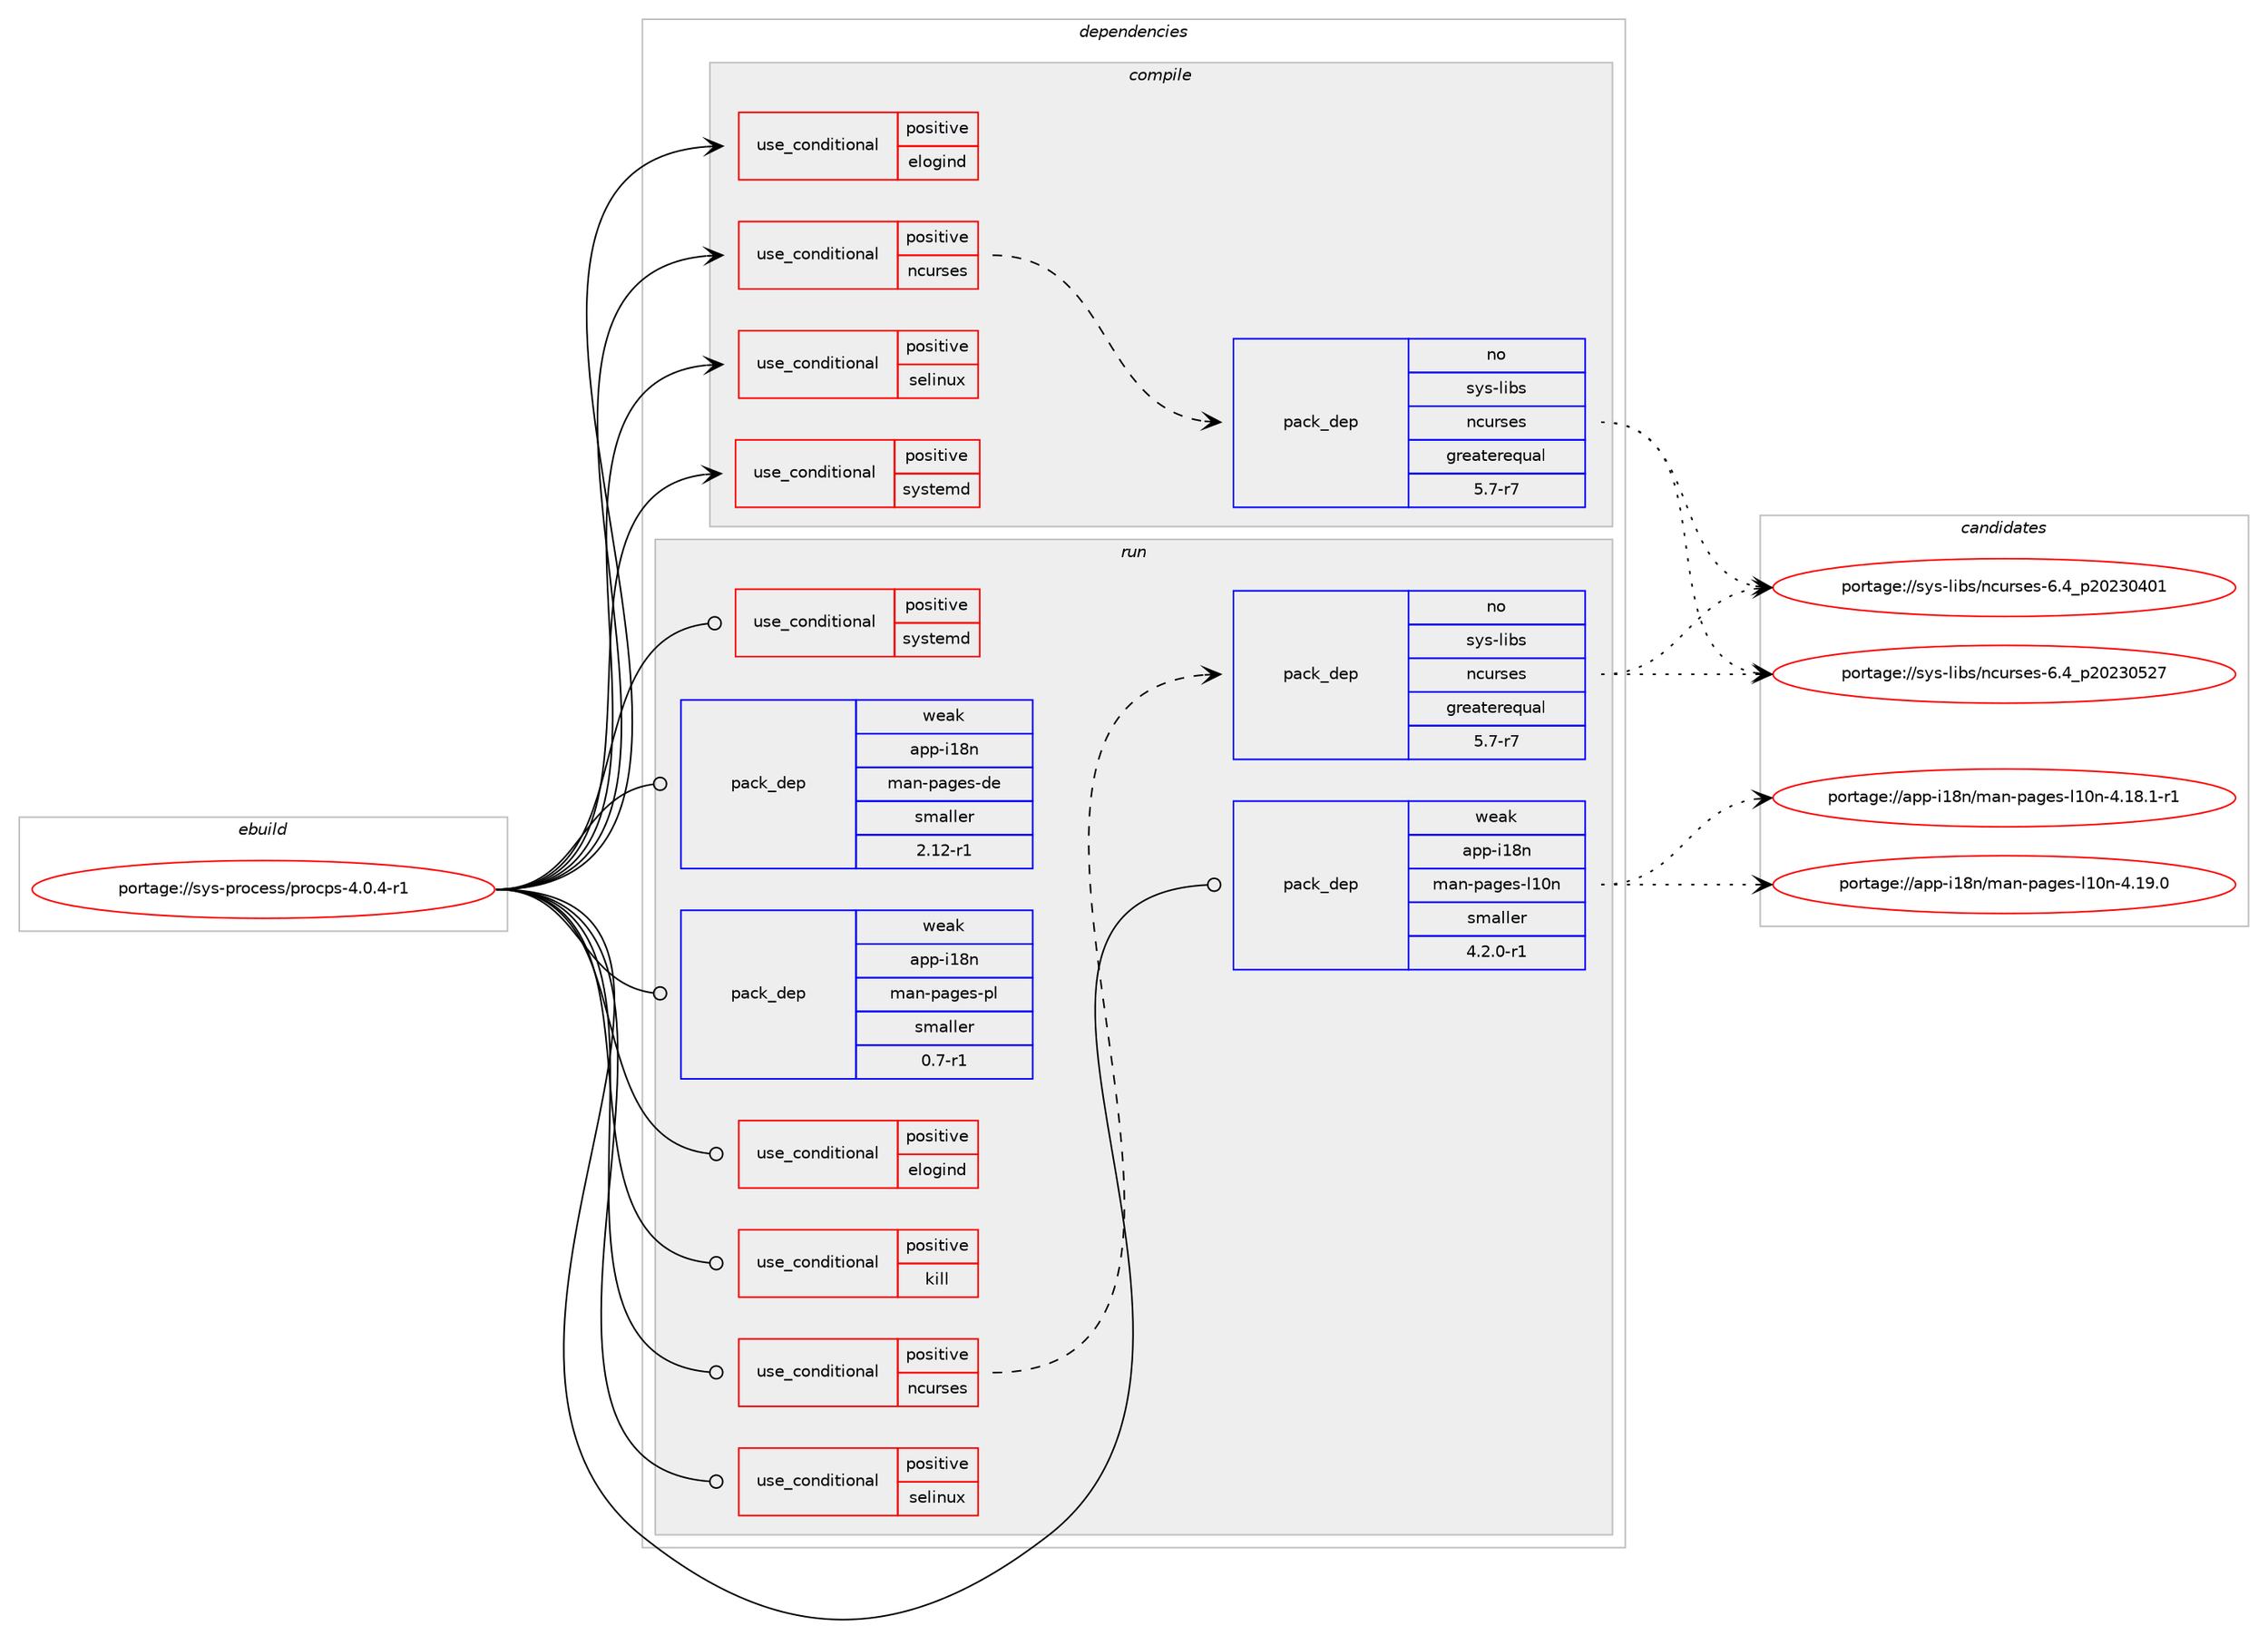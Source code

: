 digraph prolog {

# *************
# Graph options
# *************

newrank=true;
concentrate=true;
compound=true;
graph [rankdir=LR,fontname=Helvetica,fontsize=10,ranksep=1.5];#, ranksep=2.5, nodesep=0.2];
edge  [arrowhead=vee];
node  [fontname=Helvetica,fontsize=10];

# **********
# The ebuild
# **********

subgraph cluster_leftcol {
color=gray;
rank=same;
label=<<i>ebuild</i>>;
id [label="portage://sys-process/procps-4.0.4-r1", color=red, width=4, href="../sys-process/procps-4.0.4-r1.svg"];
}

# ****************
# The dependencies
# ****************

subgraph cluster_midcol {
color=gray;
label=<<i>dependencies</i>>;
subgraph cluster_compile {
fillcolor="#eeeeee";
style=filled;
label=<<i>compile</i>>;
subgraph cond3527 {
dependency5512 [label=<<TABLE BORDER="0" CELLBORDER="1" CELLSPACING="0" CELLPADDING="4"><TR><TD ROWSPAN="3" CELLPADDING="10">use_conditional</TD></TR><TR><TD>positive</TD></TR><TR><TD>elogind</TD></TR></TABLE>>, shape=none, color=red];
# *** BEGIN UNKNOWN DEPENDENCY TYPE (TODO) ***
# dependency5512 -> package_dependency(portage://sys-process/procps-4.0.4-r1,install,no,sys-auth,elogind,none,[,,],[],[])
# *** END UNKNOWN DEPENDENCY TYPE (TODO) ***

}
id:e -> dependency5512:w [weight=20,style="solid",arrowhead="vee"];
subgraph cond3528 {
dependency5513 [label=<<TABLE BORDER="0" CELLBORDER="1" CELLSPACING="0" CELLPADDING="4"><TR><TD ROWSPAN="3" CELLPADDING="10">use_conditional</TD></TR><TR><TD>positive</TD></TR><TR><TD>ncurses</TD></TR></TABLE>>, shape=none, color=red];
subgraph pack1914 {
dependency5514 [label=<<TABLE BORDER="0" CELLBORDER="1" CELLSPACING="0" CELLPADDING="4" WIDTH="220"><TR><TD ROWSPAN="6" CELLPADDING="30">pack_dep</TD></TR><TR><TD WIDTH="110">no</TD></TR><TR><TD>sys-libs</TD></TR><TR><TD>ncurses</TD></TR><TR><TD>greaterequal</TD></TR><TR><TD>5.7-r7</TD></TR></TABLE>>, shape=none, color=blue];
}
dependency5513:e -> dependency5514:w [weight=20,style="dashed",arrowhead="vee"];
}
id:e -> dependency5513:w [weight=20,style="solid",arrowhead="vee"];
subgraph cond3529 {
dependency5515 [label=<<TABLE BORDER="0" CELLBORDER="1" CELLSPACING="0" CELLPADDING="4"><TR><TD ROWSPAN="3" CELLPADDING="10">use_conditional</TD></TR><TR><TD>positive</TD></TR><TR><TD>selinux</TD></TR></TABLE>>, shape=none, color=red];
# *** BEGIN UNKNOWN DEPENDENCY TYPE (TODO) ***
# dependency5515 -> package_dependency(portage://sys-process/procps-4.0.4-r1,install,no,sys-libs,libselinux,none,[,,],[],[use(optenable(abi_x86_32),negative),use(optenable(abi_x86_64),negative),use(optenable(abi_x86_x32),negative),use(optenable(abi_mips_n32),negative),use(optenable(abi_mips_n64),negative),use(optenable(abi_mips_o32),negative),use(optenable(abi_s390_32),negative),use(optenable(abi_s390_64),negative)])
# *** END UNKNOWN DEPENDENCY TYPE (TODO) ***

}
id:e -> dependency5515:w [weight=20,style="solid",arrowhead="vee"];
subgraph cond3530 {
dependency5516 [label=<<TABLE BORDER="0" CELLBORDER="1" CELLSPACING="0" CELLPADDING="4"><TR><TD ROWSPAN="3" CELLPADDING="10">use_conditional</TD></TR><TR><TD>positive</TD></TR><TR><TD>systemd</TD></TR></TABLE>>, shape=none, color=red];
# *** BEGIN UNKNOWN DEPENDENCY TYPE (TODO) ***
# dependency5516 -> package_dependency(portage://sys-process/procps-4.0.4-r1,install,no,sys-apps,systemd,none,[,,],[],[use(optenable(abi_x86_32),negative),use(optenable(abi_x86_64),negative),use(optenable(abi_x86_x32),negative),use(optenable(abi_mips_n32),negative),use(optenable(abi_mips_n64),negative),use(optenable(abi_mips_o32),negative),use(optenable(abi_s390_32),negative),use(optenable(abi_s390_64),negative)])
# *** END UNKNOWN DEPENDENCY TYPE (TODO) ***

}
id:e -> dependency5516:w [weight=20,style="solid",arrowhead="vee"];
}
subgraph cluster_compileandrun {
fillcolor="#eeeeee";
style=filled;
label=<<i>compile and run</i>>;
}
subgraph cluster_run {
fillcolor="#eeeeee";
style=filled;
label=<<i>run</i>>;
subgraph cond3531 {
dependency5517 [label=<<TABLE BORDER="0" CELLBORDER="1" CELLSPACING="0" CELLPADDING="4"><TR><TD ROWSPAN="3" CELLPADDING="10">use_conditional</TD></TR><TR><TD>positive</TD></TR><TR><TD>elogind</TD></TR></TABLE>>, shape=none, color=red];
# *** BEGIN UNKNOWN DEPENDENCY TYPE (TODO) ***
# dependency5517 -> package_dependency(portage://sys-process/procps-4.0.4-r1,run,no,sys-auth,elogind,none,[,,],[],[])
# *** END UNKNOWN DEPENDENCY TYPE (TODO) ***

}
id:e -> dependency5517:w [weight=20,style="solid",arrowhead="odot"];
subgraph cond3532 {
dependency5518 [label=<<TABLE BORDER="0" CELLBORDER="1" CELLSPACING="0" CELLPADDING="4"><TR><TD ROWSPAN="3" CELLPADDING="10">use_conditional</TD></TR><TR><TD>positive</TD></TR><TR><TD>kill</TD></TR></TABLE>>, shape=none, color=red];
# *** BEGIN UNKNOWN DEPENDENCY TYPE (TODO) ***
# dependency5518 -> package_dependency(portage://sys-process/procps-4.0.4-r1,run,weak,sys-apps,coreutils,none,[,,],[],[use(enable(kill),none)])
# *** END UNKNOWN DEPENDENCY TYPE (TODO) ***

# *** BEGIN UNKNOWN DEPENDENCY TYPE (TODO) ***
# dependency5518 -> package_dependency(portage://sys-process/procps-4.0.4-r1,run,weak,sys-apps,util-linux,none,[,,],[],[use(enable(kill),none)])
# *** END UNKNOWN DEPENDENCY TYPE (TODO) ***

}
id:e -> dependency5518:w [weight=20,style="solid",arrowhead="odot"];
subgraph cond3533 {
dependency5519 [label=<<TABLE BORDER="0" CELLBORDER="1" CELLSPACING="0" CELLPADDING="4"><TR><TD ROWSPAN="3" CELLPADDING="10">use_conditional</TD></TR><TR><TD>positive</TD></TR><TR><TD>ncurses</TD></TR></TABLE>>, shape=none, color=red];
subgraph pack1915 {
dependency5520 [label=<<TABLE BORDER="0" CELLBORDER="1" CELLSPACING="0" CELLPADDING="4" WIDTH="220"><TR><TD ROWSPAN="6" CELLPADDING="30">pack_dep</TD></TR><TR><TD WIDTH="110">no</TD></TR><TR><TD>sys-libs</TD></TR><TR><TD>ncurses</TD></TR><TR><TD>greaterequal</TD></TR><TR><TD>5.7-r7</TD></TR></TABLE>>, shape=none, color=blue];
}
dependency5519:e -> dependency5520:w [weight=20,style="dashed",arrowhead="vee"];
}
id:e -> dependency5519:w [weight=20,style="solid",arrowhead="odot"];
subgraph cond3534 {
dependency5521 [label=<<TABLE BORDER="0" CELLBORDER="1" CELLSPACING="0" CELLPADDING="4"><TR><TD ROWSPAN="3" CELLPADDING="10">use_conditional</TD></TR><TR><TD>positive</TD></TR><TR><TD>selinux</TD></TR></TABLE>>, shape=none, color=red];
# *** BEGIN UNKNOWN DEPENDENCY TYPE (TODO) ***
# dependency5521 -> package_dependency(portage://sys-process/procps-4.0.4-r1,run,no,sys-libs,libselinux,none,[,,],[],[use(optenable(abi_x86_32),negative),use(optenable(abi_x86_64),negative),use(optenable(abi_x86_x32),negative),use(optenable(abi_mips_n32),negative),use(optenable(abi_mips_n64),negative),use(optenable(abi_mips_o32),negative),use(optenable(abi_s390_32),negative),use(optenable(abi_s390_64),negative)])
# *** END UNKNOWN DEPENDENCY TYPE (TODO) ***

}
id:e -> dependency5521:w [weight=20,style="solid",arrowhead="odot"];
subgraph cond3535 {
dependency5522 [label=<<TABLE BORDER="0" CELLBORDER="1" CELLSPACING="0" CELLPADDING="4"><TR><TD ROWSPAN="3" CELLPADDING="10">use_conditional</TD></TR><TR><TD>positive</TD></TR><TR><TD>systemd</TD></TR></TABLE>>, shape=none, color=red];
# *** BEGIN UNKNOWN DEPENDENCY TYPE (TODO) ***
# dependency5522 -> package_dependency(portage://sys-process/procps-4.0.4-r1,run,no,sys-apps,systemd,none,[,,],[],[use(optenable(abi_x86_32),negative),use(optenable(abi_x86_64),negative),use(optenable(abi_x86_x32),negative),use(optenable(abi_mips_n32),negative),use(optenable(abi_mips_n64),negative),use(optenable(abi_mips_o32),negative),use(optenable(abi_s390_32),negative),use(optenable(abi_s390_64),negative)])
# *** END UNKNOWN DEPENDENCY TYPE (TODO) ***

}
id:e -> dependency5522:w [weight=20,style="solid",arrowhead="odot"];
subgraph pack1916 {
dependency5523 [label=<<TABLE BORDER="0" CELLBORDER="1" CELLSPACING="0" CELLPADDING="4" WIDTH="220"><TR><TD ROWSPAN="6" CELLPADDING="30">pack_dep</TD></TR><TR><TD WIDTH="110">weak</TD></TR><TR><TD>app-i18n</TD></TR><TR><TD>man-pages-de</TD></TR><TR><TD>smaller</TD></TR><TR><TD>2.12-r1</TD></TR></TABLE>>, shape=none, color=blue];
}
id:e -> dependency5523:w [weight=20,style="solid",arrowhead="odot"];
subgraph pack1917 {
dependency5524 [label=<<TABLE BORDER="0" CELLBORDER="1" CELLSPACING="0" CELLPADDING="4" WIDTH="220"><TR><TD ROWSPAN="6" CELLPADDING="30">pack_dep</TD></TR><TR><TD WIDTH="110">weak</TD></TR><TR><TD>app-i18n</TD></TR><TR><TD>man-pages-l10n</TD></TR><TR><TD>smaller</TD></TR><TR><TD>4.2.0-r1</TD></TR></TABLE>>, shape=none, color=blue];
}
id:e -> dependency5524:w [weight=20,style="solid",arrowhead="odot"];
subgraph pack1918 {
dependency5525 [label=<<TABLE BORDER="0" CELLBORDER="1" CELLSPACING="0" CELLPADDING="4" WIDTH="220"><TR><TD ROWSPAN="6" CELLPADDING="30">pack_dep</TD></TR><TR><TD WIDTH="110">weak</TD></TR><TR><TD>app-i18n</TD></TR><TR><TD>man-pages-pl</TD></TR><TR><TD>smaller</TD></TR><TR><TD>0.7-r1</TD></TR></TABLE>>, shape=none, color=blue];
}
id:e -> dependency5525:w [weight=20,style="solid",arrowhead="odot"];
}
}

# **************
# The candidates
# **************

subgraph cluster_choices {
rank=same;
color=gray;
label=<<i>candidates</i>>;

subgraph choice1914 {
color=black;
nodesep=1;
choice1151211154510810598115471109911711411510111545544652951125048505148524849 [label="portage://sys-libs/ncurses-6.4_p20230401", color=red, width=4,href="../sys-libs/ncurses-6.4_p20230401.svg"];
choice1151211154510810598115471109911711411510111545544652951125048505148535055 [label="portage://sys-libs/ncurses-6.4_p20230527", color=red, width=4,href="../sys-libs/ncurses-6.4_p20230527.svg"];
dependency5514:e -> choice1151211154510810598115471109911711411510111545544652951125048505148524849:w [style=dotted,weight="100"];
dependency5514:e -> choice1151211154510810598115471109911711411510111545544652951125048505148535055:w [style=dotted,weight="100"];
}
subgraph choice1915 {
color=black;
nodesep=1;
choice1151211154510810598115471109911711411510111545544652951125048505148524849 [label="portage://sys-libs/ncurses-6.4_p20230401", color=red, width=4,href="../sys-libs/ncurses-6.4_p20230401.svg"];
choice1151211154510810598115471109911711411510111545544652951125048505148535055 [label="portage://sys-libs/ncurses-6.4_p20230527", color=red, width=4,href="../sys-libs/ncurses-6.4_p20230527.svg"];
dependency5520:e -> choice1151211154510810598115471109911711411510111545544652951125048505148524849:w [style=dotted,weight="100"];
dependency5520:e -> choice1151211154510810598115471109911711411510111545544652951125048505148535055:w [style=dotted,weight="100"];
}
subgraph choice1916 {
color=black;
nodesep=1;
}
subgraph choice1917 {
color=black;
nodesep=1;
choice9711211245105495611047109971104511297103101115451084948110455246495646494511449 [label="portage://app-i18n/man-pages-l10n-4.18.1-r1", color=red, width=4,href="../app-i18n/man-pages-l10n-4.18.1-r1.svg"];
choice971121124510549561104710997110451129710310111545108494811045524649574648 [label="portage://app-i18n/man-pages-l10n-4.19.0", color=red, width=4,href="../app-i18n/man-pages-l10n-4.19.0.svg"];
dependency5524:e -> choice9711211245105495611047109971104511297103101115451084948110455246495646494511449:w [style=dotted,weight="100"];
dependency5524:e -> choice971121124510549561104710997110451129710310111545108494811045524649574648:w [style=dotted,weight="100"];
}
subgraph choice1918 {
color=black;
nodesep=1;
}
}

}
